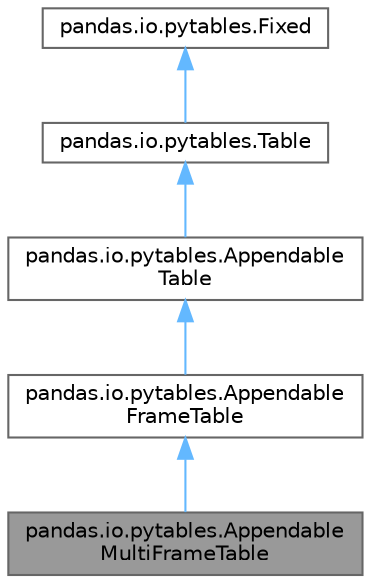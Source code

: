 digraph "pandas.io.pytables.AppendableMultiFrameTable"
{
 // LATEX_PDF_SIZE
  bgcolor="transparent";
  edge [fontname=Helvetica,fontsize=10,labelfontname=Helvetica,labelfontsize=10];
  node [fontname=Helvetica,fontsize=10,shape=box,height=0.2,width=0.4];
  Node1 [id="Node000001",label="pandas.io.pytables.Appendable\lMultiFrameTable",height=0.2,width=0.4,color="gray40", fillcolor="grey60", style="filled", fontcolor="black",tooltip=" "];
  Node2 -> Node1 [id="edge5_Node000001_Node000002",dir="back",color="steelblue1",style="solid",tooltip=" "];
  Node2 [id="Node000002",label="pandas.io.pytables.Appendable\lFrameTable",height=0.2,width=0.4,color="gray40", fillcolor="white", style="filled",URL="$d1/dc1/classpandas_1_1io_1_1pytables_1_1AppendableFrameTable.html",tooltip=" "];
  Node3 -> Node2 [id="edge6_Node000002_Node000003",dir="back",color="steelblue1",style="solid",tooltip=" "];
  Node3 [id="Node000003",label="pandas.io.pytables.Appendable\lTable",height=0.2,width=0.4,color="gray40", fillcolor="white", style="filled",URL="$df/d2c/classpandas_1_1io_1_1pytables_1_1AppendableTable.html",tooltip=" "];
  Node4 -> Node3 [id="edge7_Node000003_Node000004",dir="back",color="steelblue1",style="solid",tooltip=" "];
  Node4 [id="Node000004",label="pandas.io.pytables.Table",height=0.2,width=0.4,color="gray40", fillcolor="white", style="filled",URL="$d2/daf/classpandas_1_1io_1_1pytables_1_1Table.html",tooltip=" "];
  Node5 -> Node4 [id="edge8_Node000004_Node000005",dir="back",color="steelblue1",style="solid",tooltip=" "];
  Node5 [id="Node000005",label="pandas.io.pytables.Fixed",height=0.2,width=0.4,color="gray40", fillcolor="white", style="filled",URL="$d4/d5d/classpandas_1_1io_1_1pytables_1_1Fixed.html",tooltip=" "];
}
